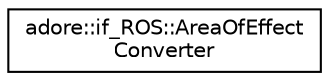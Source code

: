 digraph "Graphical Class Hierarchy"
{
 // LATEX_PDF_SIZE
  edge [fontname="Helvetica",fontsize="10",labelfontname="Helvetica",labelfontsize="10"];
  node [fontname="Helvetica",fontsize="10",shape=record];
  rankdir="LR";
  Node0 [label="adore::if_ROS::AreaOfEffect\lConverter",height=0.2,width=0.4,color="black", fillcolor="white", style="filled",URL="$structadore_1_1if__ROS_1_1AreaOfEffectConverter.html",tooltip=" "];
}
